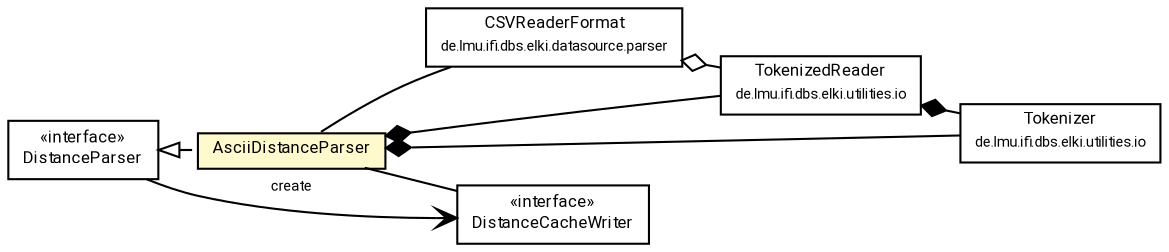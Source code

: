 #!/usr/local/bin/dot
#
# Class diagram 
# Generated by UMLGraph version R5_7_2-60-g0e99a6 (http://www.spinellis.gr/umlgraph/)
#

digraph G {
	graph [fontnames="svg"]
	edge [fontname="Roboto",fontsize=7,labelfontname="Roboto",labelfontsize=7,color="black"];
	node [fontname="Roboto",fontcolor="black",fontsize=8,shape=plaintext,margin=0,width=0,height=0];
	nodesep=0.15;
	ranksep=0.25;
	rankdir=LR;
	// de.lmu.ifi.dbs.elki.utilities.io.TokenizedReader
	c1660635 [label=<<table title="de.lmu.ifi.dbs.elki.utilities.io.TokenizedReader" border="0" cellborder="1" cellspacing="0" cellpadding="2" href="../../../utilities/io/TokenizedReader.html" target="_parent">
		<tr><td><table border="0" cellspacing="0" cellpadding="1">
		<tr><td align="center" balign="center"> <font face="Roboto">TokenizedReader</font> </td></tr>
		<tr><td align="center" balign="center"> <font face="Roboto" point-size="7.0">de.lmu.ifi.dbs.elki.utilities.io</font> </td></tr>
		</table></td></tr>
		</table>>, URL="../../../utilities/io/TokenizedReader.html"];
	// de.lmu.ifi.dbs.elki.utilities.io.Tokenizer
	c1660652 [label=<<table title="de.lmu.ifi.dbs.elki.utilities.io.Tokenizer" border="0" cellborder="1" cellspacing="0" cellpadding="2" href="../../../utilities/io/Tokenizer.html" target="_parent">
		<tr><td><table border="0" cellspacing="0" cellpadding="1">
		<tr><td align="center" balign="center"> <font face="Roboto">Tokenizer</font> </td></tr>
		<tr><td align="center" balign="center"> <font face="Roboto" point-size="7.0">de.lmu.ifi.dbs.elki.utilities.io</font> </td></tr>
		</table></td></tr>
		</table>>, URL="../../../utilities/io/Tokenizer.html"];
	// de.lmu.ifi.dbs.elki.datasource.parser.CSVReaderFormat
	c1661460 [label=<<table title="de.lmu.ifi.dbs.elki.datasource.parser.CSVReaderFormat" border="0" cellborder="1" cellspacing="0" cellpadding="2" href="../../../datasource/parser/CSVReaderFormat.html" target="_parent">
		<tr><td><table border="0" cellspacing="0" cellpadding="1">
		<tr><td align="center" balign="center"> <font face="Roboto">CSVReaderFormat</font> </td></tr>
		<tr><td align="center" balign="center"> <font face="Roboto" point-size="7.0">de.lmu.ifi.dbs.elki.datasource.parser</font> </td></tr>
		</table></td></tr>
		</table>>, URL="../../../datasource/parser/CSVReaderFormat.html"];
	// de.lmu.ifi.dbs.elki.distance.distancefunction.external.DistanceParser
	c1661805 [label=<<table title="de.lmu.ifi.dbs.elki.distance.distancefunction.external.DistanceParser" border="0" cellborder="1" cellspacing="0" cellpadding="2" href="DistanceParser.html" target="_parent">
		<tr><td><table border="0" cellspacing="0" cellpadding="1">
		<tr><td align="center" balign="center"> &#171;interface&#187; </td></tr>
		<tr><td align="center" balign="center"> <font face="Roboto">DistanceParser</font> </td></tr>
		</table></td></tr>
		</table>>, URL="DistanceParser.html"];
	// de.lmu.ifi.dbs.elki.distance.distancefunction.external.AsciiDistanceParser
	c1661808 [label=<<table title="de.lmu.ifi.dbs.elki.distance.distancefunction.external.AsciiDistanceParser" border="0" cellborder="1" cellspacing="0" cellpadding="2" bgcolor="lemonChiffon" href="AsciiDistanceParser.html" target="_parent">
		<tr><td><table border="0" cellspacing="0" cellpadding="1">
		<tr><td align="center" balign="center"> <font face="Roboto">AsciiDistanceParser</font> </td></tr>
		</table></td></tr>
		</table>>, URL="AsciiDistanceParser.html"];
	// de.lmu.ifi.dbs.elki.distance.distancefunction.external.DistanceCacheWriter
	c1661810 [label=<<table title="de.lmu.ifi.dbs.elki.distance.distancefunction.external.DistanceCacheWriter" border="0" cellborder="1" cellspacing="0" cellpadding="2" href="DistanceCacheWriter.html" target="_parent">
		<tr><td><table border="0" cellspacing="0" cellpadding="1">
		<tr><td align="center" balign="center"> &#171;interface&#187; </td></tr>
		<tr><td align="center" balign="center"> <font face="Roboto">DistanceCacheWriter</font> </td></tr>
		</table></td></tr>
		</table>>, URL="DistanceCacheWriter.html"];
	// de.lmu.ifi.dbs.elki.utilities.io.TokenizedReader composed de.lmu.ifi.dbs.elki.utilities.io.Tokenizer
	c1660635 -> c1660652 [arrowhead=none,arrowtail=diamond,dir=back,weight=6];
	// de.lmu.ifi.dbs.elki.datasource.parser.CSVReaderFormat has de.lmu.ifi.dbs.elki.utilities.io.TokenizedReader
	c1661460 -> c1660635 [arrowhead=none,arrowtail=ediamond,dir=back,weight=4];
	// de.lmu.ifi.dbs.elki.distance.distancefunction.external.DistanceParser navassoc de.lmu.ifi.dbs.elki.distance.distancefunction.external.DistanceCacheWriter
	c1661805 -> c1661810 [arrowhead=open,weight=1,label="create"];
	// de.lmu.ifi.dbs.elki.distance.distancefunction.external.AsciiDistanceParser implements de.lmu.ifi.dbs.elki.distance.distancefunction.external.DistanceParser
	c1661805 -> c1661808 [arrowtail=empty,style=dashed,dir=back,weight=9];
	// de.lmu.ifi.dbs.elki.distance.distancefunction.external.AsciiDistanceParser composed de.lmu.ifi.dbs.elki.utilities.io.TokenizedReader
	c1661808 -> c1660635 [arrowhead=none,arrowtail=diamond,dir=back,weight=6];
	// de.lmu.ifi.dbs.elki.distance.distancefunction.external.AsciiDistanceParser composed de.lmu.ifi.dbs.elki.utilities.io.Tokenizer
	c1661808 -> c1660652 [arrowhead=none,arrowtail=diamond,dir=back,weight=6];
	// de.lmu.ifi.dbs.elki.distance.distancefunction.external.AsciiDistanceParser assoc de.lmu.ifi.dbs.elki.datasource.parser.CSVReaderFormat
	c1661808 -> c1661460 [arrowhead=none,weight=2];
	// de.lmu.ifi.dbs.elki.distance.distancefunction.external.AsciiDistanceParser assoc de.lmu.ifi.dbs.elki.distance.distancefunction.external.DistanceCacheWriter
	c1661808 -> c1661810 [arrowhead=none,weight=2];
}

